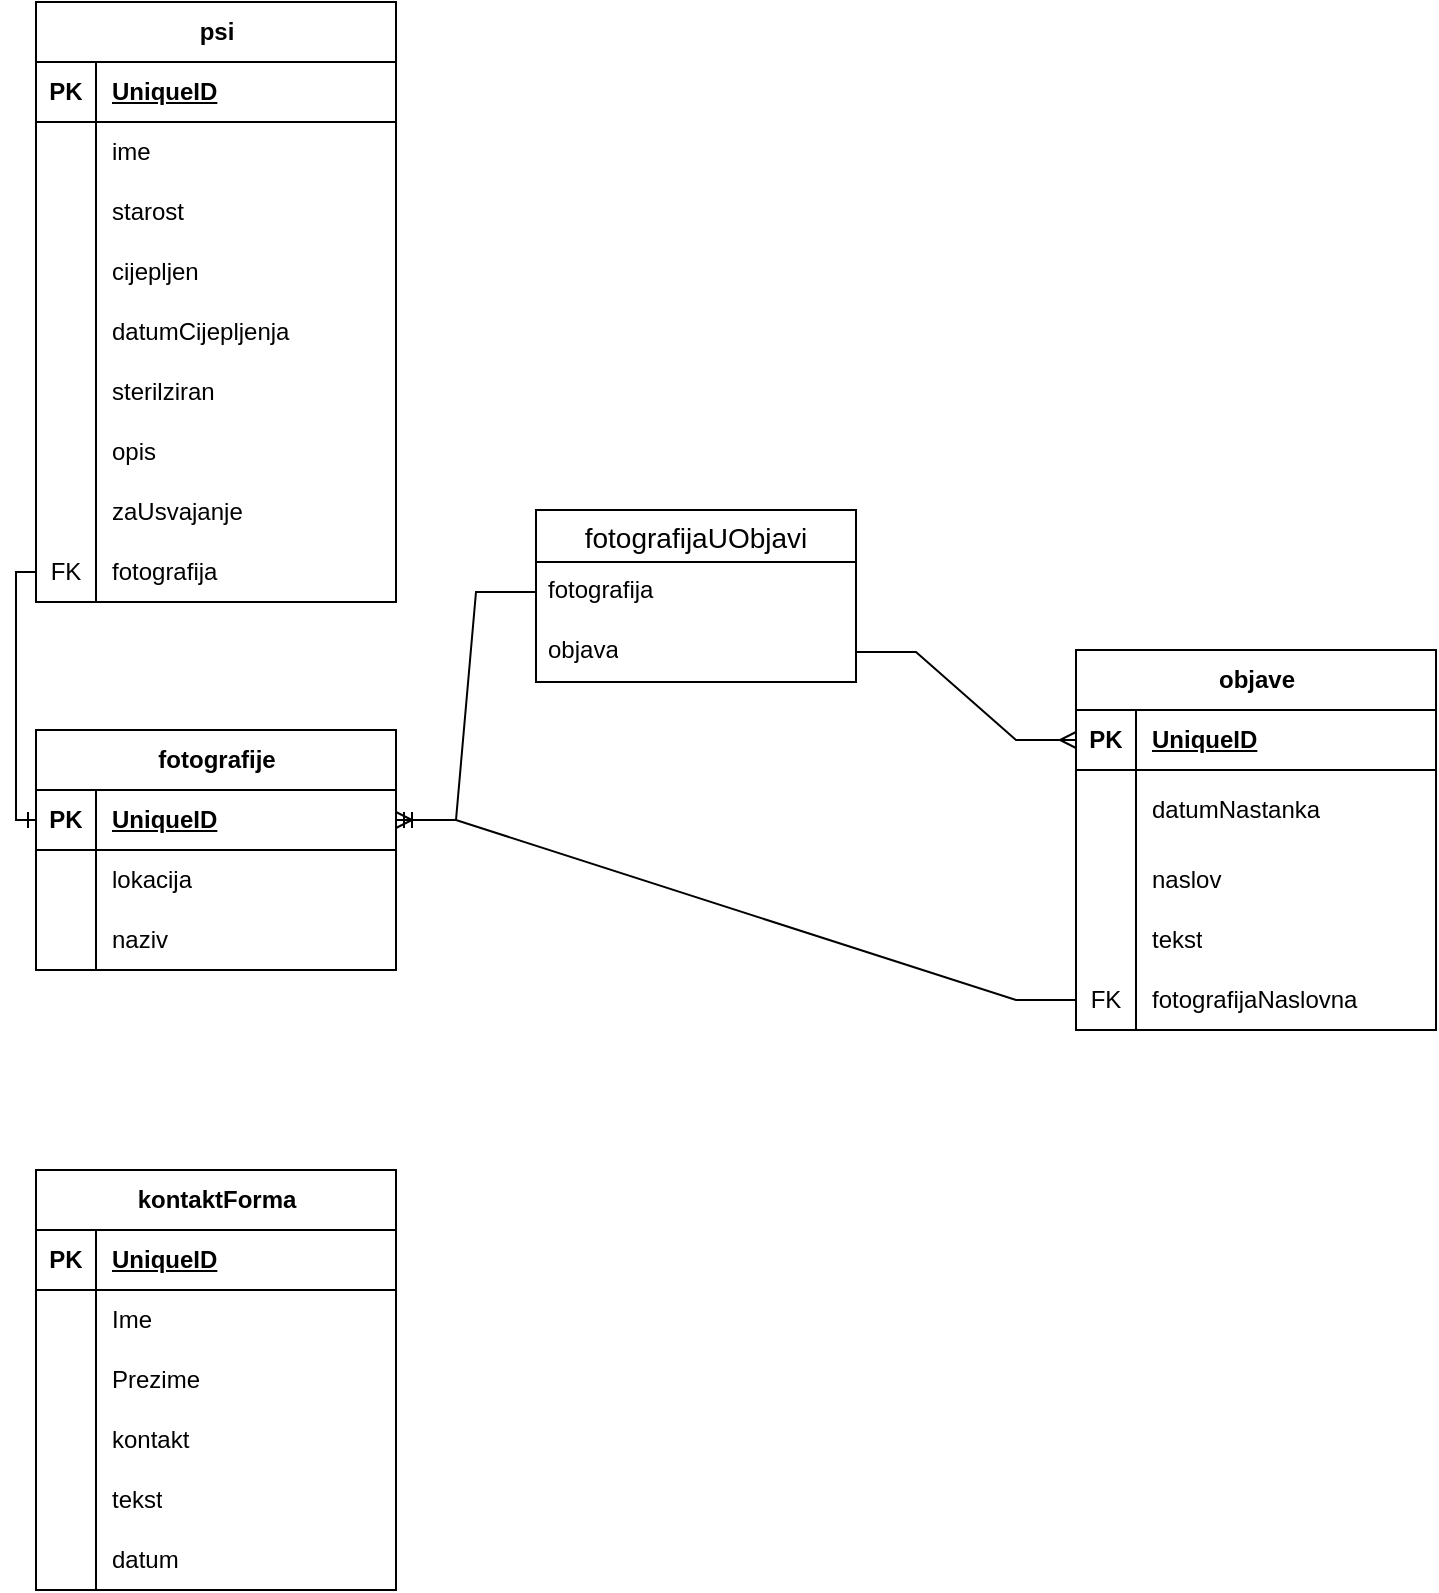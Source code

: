 <mxfile version="22.1.4" type="device">
  <diagram name="Page-1" id="zt7LKUpW4YC5Ss8sdEqn">
    <mxGraphModel dx="2893" dy="2314" grid="1" gridSize="10" guides="1" tooltips="1" connect="1" arrows="1" fold="1" page="1" pageScale="1" pageWidth="827" pageHeight="1169" math="0" shadow="0">
      <root>
        <mxCell id="0" />
        <mxCell id="1" parent="0" />
        <mxCell id="1pRRx4yvP8iFukdAIvlC-1" value="kontaktForma" style="shape=table;startSize=30;container=1;collapsible=1;childLayout=tableLayout;fixedRows=1;rowLines=0;fontStyle=1;align=center;resizeLast=1;html=1;" vertex="1" parent="1">
          <mxGeometry x="-60" width="180" height="210" as="geometry" />
        </mxCell>
        <mxCell id="1pRRx4yvP8iFukdAIvlC-2" value="" style="shape=tableRow;horizontal=0;startSize=0;swimlaneHead=0;swimlaneBody=0;fillColor=none;collapsible=0;dropTarget=0;points=[[0,0.5],[1,0.5]];portConstraint=eastwest;top=0;left=0;right=0;bottom=1;" vertex="1" parent="1pRRx4yvP8iFukdAIvlC-1">
          <mxGeometry y="30" width="180" height="30" as="geometry" />
        </mxCell>
        <mxCell id="1pRRx4yvP8iFukdAIvlC-3" value="PK" style="shape=partialRectangle;connectable=0;fillColor=none;top=0;left=0;bottom=0;right=0;fontStyle=1;overflow=hidden;whiteSpace=wrap;html=1;" vertex="1" parent="1pRRx4yvP8iFukdAIvlC-2">
          <mxGeometry width="30" height="30" as="geometry">
            <mxRectangle width="30" height="30" as="alternateBounds" />
          </mxGeometry>
        </mxCell>
        <mxCell id="1pRRx4yvP8iFukdAIvlC-4" value="UniqueID" style="shape=partialRectangle;connectable=0;fillColor=none;top=0;left=0;bottom=0;right=0;align=left;spacingLeft=6;fontStyle=5;overflow=hidden;whiteSpace=wrap;html=1;" vertex="1" parent="1pRRx4yvP8iFukdAIvlC-2">
          <mxGeometry x="30" width="150" height="30" as="geometry">
            <mxRectangle width="150" height="30" as="alternateBounds" />
          </mxGeometry>
        </mxCell>
        <mxCell id="1pRRx4yvP8iFukdAIvlC-5" value="" style="shape=tableRow;horizontal=0;startSize=0;swimlaneHead=0;swimlaneBody=0;fillColor=none;collapsible=0;dropTarget=0;points=[[0,0.5],[1,0.5]];portConstraint=eastwest;top=0;left=0;right=0;bottom=0;" vertex="1" parent="1pRRx4yvP8iFukdAIvlC-1">
          <mxGeometry y="60" width="180" height="30" as="geometry" />
        </mxCell>
        <mxCell id="1pRRx4yvP8iFukdAIvlC-6" value="" style="shape=partialRectangle;connectable=0;fillColor=none;top=0;left=0;bottom=0;right=0;editable=1;overflow=hidden;whiteSpace=wrap;html=1;" vertex="1" parent="1pRRx4yvP8iFukdAIvlC-5">
          <mxGeometry width="30" height="30" as="geometry">
            <mxRectangle width="30" height="30" as="alternateBounds" />
          </mxGeometry>
        </mxCell>
        <mxCell id="1pRRx4yvP8iFukdAIvlC-7" value="Ime" style="shape=partialRectangle;connectable=0;fillColor=none;top=0;left=0;bottom=0;right=0;align=left;spacingLeft=6;overflow=hidden;whiteSpace=wrap;html=1;" vertex="1" parent="1pRRx4yvP8iFukdAIvlC-5">
          <mxGeometry x="30" width="150" height="30" as="geometry">
            <mxRectangle width="150" height="30" as="alternateBounds" />
          </mxGeometry>
        </mxCell>
        <mxCell id="1pRRx4yvP8iFukdAIvlC-8" value="" style="shape=tableRow;horizontal=0;startSize=0;swimlaneHead=0;swimlaneBody=0;fillColor=none;collapsible=0;dropTarget=0;points=[[0,0.5],[1,0.5]];portConstraint=eastwest;top=0;left=0;right=0;bottom=0;" vertex="1" parent="1pRRx4yvP8iFukdAIvlC-1">
          <mxGeometry y="90" width="180" height="30" as="geometry" />
        </mxCell>
        <mxCell id="1pRRx4yvP8iFukdAIvlC-9" value="" style="shape=partialRectangle;connectable=0;fillColor=none;top=0;left=0;bottom=0;right=0;editable=1;overflow=hidden;whiteSpace=wrap;html=1;" vertex="1" parent="1pRRx4yvP8iFukdAIvlC-8">
          <mxGeometry width="30" height="30" as="geometry">
            <mxRectangle width="30" height="30" as="alternateBounds" />
          </mxGeometry>
        </mxCell>
        <mxCell id="1pRRx4yvP8iFukdAIvlC-10" value="Prezime" style="shape=partialRectangle;connectable=0;fillColor=none;top=0;left=0;bottom=0;right=0;align=left;spacingLeft=6;overflow=hidden;whiteSpace=wrap;html=1;" vertex="1" parent="1pRRx4yvP8iFukdAIvlC-8">
          <mxGeometry x="30" width="150" height="30" as="geometry">
            <mxRectangle width="150" height="30" as="alternateBounds" />
          </mxGeometry>
        </mxCell>
        <mxCell id="1pRRx4yvP8iFukdAIvlC-11" value="" style="shape=tableRow;horizontal=0;startSize=0;swimlaneHead=0;swimlaneBody=0;fillColor=none;collapsible=0;dropTarget=0;points=[[0,0.5],[1,0.5]];portConstraint=eastwest;top=0;left=0;right=0;bottom=0;" vertex="1" parent="1pRRx4yvP8iFukdAIvlC-1">
          <mxGeometry y="120" width="180" height="30" as="geometry" />
        </mxCell>
        <mxCell id="1pRRx4yvP8iFukdAIvlC-12" value="" style="shape=partialRectangle;connectable=0;fillColor=none;top=0;left=0;bottom=0;right=0;editable=1;overflow=hidden;whiteSpace=wrap;html=1;" vertex="1" parent="1pRRx4yvP8iFukdAIvlC-11">
          <mxGeometry width="30" height="30" as="geometry">
            <mxRectangle width="30" height="30" as="alternateBounds" />
          </mxGeometry>
        </mxCell>
        <mxCell id="1pRRx4yvP8iFukdAIvlC-13" value="kontakt" style="shape=partialRectangle;connectable=0;fillColor=none;top=0;left=0;bottom=0;right=0;align=left;spacingLeft=6;overflow=hidden;whiteSpace=wrap;html=1;" vertex="1" parent="1pRRx4yvP8iFukdAIvlC-11">
          <mxGeometry x="30" width="150" height="30" as="geometry">
            <mxRectangle width="150" height="30" as="alternateBounds" />
          </mxGeometry>
        </mxCell>
        <mxCell id="1pRRx4yvP8iFukdAIvlC-14" value="" style="shape=tableRow;horizontal=0;startSize=0;swimlaneHead=0;swimlaneBody=0;fillColor=none;collapsible=0;dropTarget=0;points=[[0,0.5],[1,0.5]];portConstraint=eastwest;top=0;left=0;right=0;bottom=0;" vertex="1" parent="1pRRx4yvP8iFukdAIvlC-1">
          <mxGeometry y="150" width="180" height="30" as="geometry" />
        </mxCell>
        <mxCell id="1pRRx4yvP8iFukdAIvlC-15" value="" style="shape=partialRectangle;connectable=0;fillColor=none;top=0;left=0;bottom=0;right=0;editable=1;overflow=hidden;whiteSpace=wrap;html=1;" vertex="1" parent="1pRRx4yvP8iFukdAIvlC-14">
          <mxGeometry width="30" height="30" as="geometry">
            <mxRectangle width="30" height="30" as="alternateBounds" />
          </mxGeometry>
        </mxCell>
        <mxCell id="1pRRx4yvP8iFukdAIvlC-16" value="tekst" style="shape=partialRectangle;connectable=0;fillColor=none;top=0;left=0;bottom=0;right=0;align=left;spacingLeft=6;overflow=hidden;whiteSpace=wrap;html=1;" vertex="1" parent="1pRRx4yvP8iFukdAIvlC-14">
          <mxGeometry x="30" width="150" height="30" as="geometry">
            <mxRectangle width="150" height="30" as="alternateBounds" />
          </mxGeometry>
        </mxCell>
        <mxCell id="1pRRx4yvP8iFukdAIvlC-30" value="" style="shape=tableRow;horizontal=0;startSize=0;swimlaneHead=0;swimlaneBody=0;fillColor=none;collapsible=0;dropTarget=0;points=[[0,0.5],[1,0.5]];portConstraint=eastwest;top=0;left=0;right=0;bottom=0;" vertex="1" parent="1pRRx4yvP8iFukdAIvlC-1">
          <mxGeometry y="180" width="180" height="30" as="geometry" />
        </mxCell>
        <mxCell id="1pRRx4yvP8iFukdAIvlC-31" value="" style="shape=partialRectangle;connectable=0;fillColor=none;top=0;left=0;bottom=0;right=0;editable=1;overflow=hidden;whiteSpace=wrap;html=1;" vertex="1" parent="1pRRx4yvP8iFukdAIvlC-30">
          <mxGeometry width="30" height="30" as="geometry">
            <mxRectangle width="30" height="30" as="alternateBounds" />
          </mxGeometry>
        </mxCell>
        <mxCell id="1pRRx4yvP8iFukdAIvlC-32" value="datum" style="shape=partialRectangle;connectable=0;fillColor=none;top=0;left=0;bottom=0;right=0;align=left;spacingLeft=6;overflow=hidden;whiteSpace=wrap;html=1;" vertex="1" parent="1pRRx4yvP8iFukdAIvlC-30">
          <mxGeometry x="30" width="150" height="30" as="geometry">
            <mxRectangle width="150" height="30" as="alternateBounds" />
          </mxGeometry>
        </mxCell>
        <mxCell id="1pRRx4yvP8iFukdAIvlC-17" value="objave" style="shape=table;startSize=30;container=1;collapsible=1;childLayout=tableLayout;fixedRows=1;rowLines=0;fontStyle=1;align=center;resizeLast=1;html=1;" vertex="1" parent="1">
          <mxGeometry x="460" y="-260" width="180" height="190" as="geometry" />
        </mxCell>
        <mxCell id="1pRRx4yvP8iFukdAIvlC-18" value="" style="shape=tableRow;horizontal=0;startSize=0;swimlaneHead=0;swimlaneBody=0;fillColor=none;collapsible=0;dropTarget=0;points=[[0,0.5],[1,0.5]];portConstraint=eastwest;top=0;left=0;right=0;bottom=1;" vertex="1" parent="1pRRx4yvP8iFukdAIvlC-17">
          <mxGeometry y="30" width="180" height="30" as="geometry" />
        </mxCell>
        <mxCell id="1pRRx4yvP8iFukdAIvlC-19" value="PK" style="shape=partialRectangle;connectable=0;fillColor=none;top=0;left=0;bottom=0;right=0;fontStyle=1;overflow=hidden;whiteSpace=wrap;html=1;" vertex="1" parent="1pRRx4yvP8iFukdAIvlC-18">
          <mxGeometry width="30" height="30" as="geometry">
            <mxRectangle width="30" height="30" as="alternateBounds" />
          </mxGeometry>
        </mxCell>
        <mxCell id="1pRRx4yvP8iFukdAIvlC-20" value="UniqueID" style="shape=partialRectangle;connectable=0;fillColor=none;top=0;left=0;bottom=0;right=0;align=left;spacingLeft=6;fontStyle=5;overflow=hidden;whiteSpace=wrap;html=1;" vertex="1" parent="1pRRx4yvP8iFukdAIvlC-18">
          <mxGeometry x="30" width="150" height="30" as="geometry">
            <mxRectangle width="150" height="30" as="alternateBounds" />
          </mxGeometry>
        </mxCell>
        <mxCell id="1pRRx4yvP8iFukdAIvlC-21" value="" style="shape=tableRow;horizontal=0;startSize=0;swimlaneHead=0;swimlaneBody=0;fillColor=none;collapsible=0;dropTarget=0;points=[[0,0.5],[1,0.5]];portConstraint=eastwest;top=0;left=0;right=0;bottom=0;" vertex="1" parent="1pRRx4yvP8iFukdAIvlC-17">
          <mxGeometry y="60" width="180" height="40" as="geometry" />
        </mxCell>
        <mxCell id="1pRRx4yvP8iFukdAIvlC-22" value="" style="shape=partialRectangle;connectable=0;fillColor=none;top=0;left=0;bottom=0;right=0;editable=1;overflow=hidden;whiteSpace=wrap;html=1;" vertex="1" parent="1pRRx4yvP8iFukdAIvlC-21">
          <mxGeometry width="30" height="40" as="geometry">
            <mxRectangle width="30" height="40" as="alternateBounds" />
          </mxGeometry>
        </mxCell>
        <mxCell id="1pRRx4yvP8iFukdAIvlC-23" value="datumNastanka" style="shape=partialRectangle;connectable=0;fillColor=none;top=0;left=0;bottom=0;right=0;align=left;spacingLeft=6;overflow=hidden;whiteSpace=wrap;html=1;" vertex="1" parent="1pRRx4yvP8iFukdAIvlC-21">
          <mxGeometry x="30" width="150" height="40" as="geometry">
            <mxRectangle width="150" height="40" as="alternateBounds" />
          </mxGeometry>
        </mxCell>
        <mxCell id="1pRRx4yvP8iFukdAIvlC-24" value="" style="shape=tableRow;horizontal=0;startSize=0;swimlaneHead=0;swimlaneBody=0;fillColor=none;collapsible=0;dropTarget=0;points=[[0,0.5],[1,0.5]];portConstraint=eastwest;top=0;left=0;right=0;bottom=0;" vertex="1" parent="1pRRx4yvP8iFukdAIvlC-17">
          <mxGeometry y="100" width="180" height="30" as="geometry" />
        </mxCell>
        <mxCell id="1pRRx4yvP8iFukdAIvlC-25" value="" style="shape=partialRectangle;connectable=0;fillColor=none;top=0;left=0;bottom=0;right=0;editable=1;overflow=hidden;whiteSpace=wrap;html=1;" vertex="1" parent="1pRRx4yvP8iFukdAIvlC-24">
          <mxGeometry width="30" height="30" as="geometry">
            <mxRectangle width="30" height="30" as="alternateBounds" />
          </mxGeometry>
        </mxCell>
        <mxCell id="1pRRx4yvP8iFukdAIvlC-26" value="naslov" style="shape=partialRectangle;connectable=0;fillColor=none;top=0;left=0;bottom=0;right=0;align=left;spacingLeft=6;overflow=hidden;whiteSpace=wrap;html=1;" vertex="1" parent="1pRRx4yvP8iFukdAIvlC-24">
          <mxGeometry x="30" width="150" height="30" as="geometry">
            <mxRectangle width="150" height="30" as="alternateBounds" />
          </mxGeometry>
        </mxCell>
        <mxCell id="1pRRx4yvP8iFukdAIvlC-27" value="" style="shape=tableRow;horizontal=0;startSize=0;swimlaneHead=0;swimlaneBody=0;fillColor=none;collapsible=0;dropTarget=0;points=[[0,0.5],[1,0.5]];portConstraint=eastwest;top=0;left=0;right=0;bottom=0;" vertex="1" parent="1pRRx4yvP8iFukdAIvlC-17">
          <mxGeometry y="130" width="180" height="30" as="geometry" />
        </mxCell>
        <mxCell id="1pRRx4yvP8iFukdAIvlC-28" value="" style="shape=partialRectangle;connectable=0;fillColor=none;top=0;left=0;bottom=0;right=0;editable=1;overflow=hidden;whiteSpace=wrap;html=1;" vertex="1" parent="1pRRx4yvP8iFukdAIvlC-27">
          <mxGeometry width="30" height="30" as="geometry">
            <mxRectangle width="30" height="30" as="alternateBounds" />
          </mxGeometry>
        </mxCell>
        <mxCell id="1pRRx4yvP8iFukdAIvlC-29" value="tekst" style="shape=partialRectangle;connectable=0;fillColor=none;top=0;left=0;bottom=0;right=0;align=left;spacingLeft=6;overflow=hidden;whiteSpace=wrap;html=1;" vertex="1" parent="1pRRx4yvP8iFukdAIvlC-27">
          <mxGeometry x="30" width="150" height="30" as="geometry">
            <mxRectangle width="150" height="30" as="alternateBounds" />
          </mxGeometry>
        </mxCell>
        <mxCell id="1pRRx4yvP8iFukdAIvlC-33" value="" style="shape=tableRow;horizontal=0;startSize=0;swimlaneHead=0;swimlaneBody=0;fillColor=none;collapsible=0;dropTarget=0;points=[[0,0.5],[1,0.5]];portConstraint=eastwest;top=0;left=0;right=0;bottom=0;" vertex="1" parent="1pRRx4yvP8iFukdAIvlC-17">
          <mxGeometry y="160" width="180" height="30" as="geometry" />
        </mxCell>
        <mxCell id="1pRRx4yvP8iFukdAIvlC-34" value="FK" style="shape=partialRectangle;connectable=0;fillColor=none;top=0;left=0;bottom=0;right=0;editable=1;overflow=hidden;whiteSpace=wrap;html=1;" vertex="1" parent="1pRRx4yvP8iFukdAIvlC-33">
          <mxGeometry width="30" height="30" as="geometry">
            <mxRectangle width="30" height="30" as="alternateBounds" />
          </mxGeometry>
        </mxCell>
        <mxCell id="1pRRx4yvP8iFukdAIvlC-35" value="fotografijaNaslovna" style="shape=partialRectangle;connectable=0;fillColor=none;top=0;left=0;bottom=0;right=0;align=left;spacingLeft=6;overflow=hidden;whiteSpace=wrap;html=1;" vertex="1" parent="1pRRx4yvP8iFukdAIvlC-33">
          <mxGeometry x="30" width="150" height="30" as="geometry">
            <mxRectangle width="150" height="30" as="alternateBounds" />
          </mxGeometry>
        </mxCell>
        <mxCell id="1pRRx4yvP8iFukdAIvlC-36" value="fotografije" style="shape=table;startSize=30;container=1;collapsible=1;childLayout=tableLayout;fixedRows=1;rowLines=0;fontStyle=1;align=center;resizeLast=1;html=1;" vertex="1" parent="1">
          <mxGeometry x="-60" y="-220" width="180" height="120" as="geometry" />
        </mxCell>
        <mxCell id="1pRRx4yvP8iFukdAIvlC-37" value="" style="shape=tableRow;horizontal=0;startSize=0;swimlaneHead=0;swimlaneBody=0;fillColor=none;collapsible=0;dropTarget=0;points=[[0,0.5],[1,0.5]];portConstraint=eastwest;top=0;left=0;right=0;bottom=1;" vertex="1" parent="1pRRx4yvP8iFukdAIvlC-36">
          <mxGeometry y="30" width="180" height="30" as="geometry" />
        </mxCell>
        <mxCell id="1pRRx4yvP8iFukdAIvlC-38" value="PK" style="shape=partialRectangle;connectable=0;fillColor=none;top=0;left=0;bottom=0;right=0;fontStyle=1;overflow=hidden;whiteSpace=wrap;html=1;" vertex="1" parent="1pRRx4yvP8iFukdAIvlC-37">
          <mxGeometry width="30" height="30" as="geometry">
            <mxRectangle width="30" height="30" as="alternateBounds" />
          </mxGeometry>
        </mxCell>
        <mxCell id="1pRRx4yvP8iFukdAIvlC-39" value="UniqueID" style="shape=partialRectangle;connectable=0;fillColor=none;top=0;left=0;bottom=0;right=0;align=left;spacingLeft=6;fontStyle=5;overflow=hidden;whiteSpace=wrap;html=1;" vertex="1" parent="1pRRx4yvP8iFukdAIvlC-37">
          <mxGeometry x="30" width="150" height="30" as="geometry">
            <mxRectangle width="150" height="30" as="alternateBounds" />
          </mxGeometry>
        </mxCell>
        <mxCell id="1pRRx4yvP8iFukdAIvlC-40" value="" style="shape=tableRow;horizontal=0;startSize=0;swimlaneHead=0;swimlaneBody=0;fillColor=none;collapsible=0;dropTarget=0;points=[[0,0.5],[1,0.5]];portConstraint=eastwest;top=0;left=0;right=0;bottom=0;" vertex="1" parent="1pRRx4yvP8iFukdAIvlC-36">
          <mxGeometry y="60" width="180" height="30" as="geometry" />
        </mxCell>
        <mxCell id="1pRRx4yvP8iFukdAIvlC-41" value="" style="shape=partialRectangle;connectable=0;fillColor=none;top=0;left=0;bottom=0;right=0;editable=1;overflow=hidden;whiteSpace=wrap;html=1;" vertex="1" parent="1pRRx4yvP8iFukdAIvlC-40">
          <mxGeometry width="30" height="30" as="geometry">
            <mxRectangle width="30" height="30" as="alternateBounds" />
          </mxGeometry>
        </mxCell>
        <mxCell id="1pRRx4yvP8iFukdAIvlC-42" value="lokacija" style="shape=partialRectangle;connectable=0;fillColor=none;top=0;left=0;bottom=0;right=0;align=left;spacingLeft=6;overflow=hidden;whiteSpace=wrap;html=1;" vertex="1" parent="1pRRx4yvP8iFukdAIvlC-40">
          <mxGeometry x="30" width="150" height="30" as="geometry">
            <mxRectangle width="150" height="30" as="alternateBounds" />
          </mxGeometry>
        </mxCell>
        <mxCell id="1pRRx4yvP8iFukdAIvlC-43" value="" style="shape=tableRow;horizontal=0;startSize=0;swimlaneHead=0;swimlaneBody=0;fillColor=none;collapsible=0;dropTarget=0;points=[[0,0.5],[1,0.5]];portConstraint=eastwest;top=0;left=0;right=0;bottom=0;" vertex="1" parent="1pRRx4yvP8iFukdAIvlC-36">
          <mxGeometry y="90" width="180" height="30" as="geometry" />
        </mxCell>
        <mxCell id="1pRRx4yvP8iFukdAIvlC-44" value="" style="shape=partialRectangle;connectable=0;fillColor=none;top=0;left=0;bottom=0;right=0;editable=1;overflow=hidden;whiteSpace=wrap;html=1;" vertex="1" parent="1pRRx4yvP8iFukdAIvlC-43">
          <mxGeometry width="30" height="30" as="geometry">
            <mxRectangle width="30" height="30" as="alternateBounds" />
          </mxGeometry>
        </mxCell>
        <mxCell id="1pRRx4yvP8iFukdAIvlC-45" value="naziv" style="shape=partialRectangle;connectable=0;fillColor=none;top=0;left=0;bottom=0;right=0;align=left;spacingLeft=6;overflow=hidden;whiteSpace=wrap;html=1;" vertex="1" parent="1pRRx4yvP8iFukdAIvlC-43">
          <mxGeometry x="30" width="150" height="30" as="geometry">
            <mxRectangle width="150" height="30" as="alternateBounds" />
          </mxGeometry>
        </mxCell>
        <mxCell id="1pRRx4yvP8iFukdAIvlC-52" value="fotografijaUObjavi" style="swimlane;fontStyle=0;childLayout=stackLayout;horizontal=1;startSize=26;horizontalStack=0;resizeParent=1;resizeParentMax=0;resizeLast=0;collapsible=1;marginBottom=0;align=center;fontSize=14;" vertex="1" parent="1">
          <mxGeometry x="190" y="-330" width="160" height="86" as="geometry" />
        </mxCell>
        <mxCell id="1pRRx4yvP8iFukdAIvlC-53" value="fotografija" style="text;strokeColor=none;fillColor=none;spacingLeft=4;spacingRight=4;overflow=hidden;rotatable=0;points=[[0,0.5],[1,0.5]];portConstraint=eastwest;fontSize=12;whiteSpace=wrap;html=1;" vertex="1" parent="1pRRx4yvP8iFukdAIvlC-52">
          <mxGeometry y="26" width="160" height="30" as="geometry" />
        </mxCell>
        <mxCell id="1pRRx4yvP8iFukdAIvlC-54" value="objava" style="text;strokeColor=none;fillColor=none;spacingLeft=4;spacingRight=4;overflow=hidden;rotatable=0;points=[[0,0.5],[1,0.5]];portConstraint=eastwest;fontSize=12;whiteSpace=wrap;html=1;" vertex="1" parent="1pRRx4yvP8iFukdAIvlC-52">
          <mxGeometry y="56" width="160" height="30" as="geometry" />
        </mxCell>
        <mxCell id="1pRRx4yvP8iFukdAIvlC-57" value="" style="edgeStyle=entityRelationEdgeStyle;fontSize=12;html=1;endArrow=ERmandOne;rounded=0;entryX=1;entryY=0.5;entryDx=0;entryDy=0;exitX=0;exitY=0.5;exitDx=0;exitDy=0;" edge="1" parent="1" source="1pRRx4yvP8iFukdAIvlC-33" target="1pRRx4yvP8iFukdAIvlC-37">
          <mxGeometry width="100" height="100" relative="1" as="geometry">
            <mxPoint x="150" y="20" as="sourcePoint" />
            <mxPoint x="250" y="-80" as="targetPoint" />
          </mxGeometry>
        </mxCell>
        <mxCell id="1pRRx4yvP8iFukdAIvlC-58" value="" style="edgeStyle=entityRelationEdgeStyle;fontSize=12;html=1;endArrow=ERmany;rounded=0;entryX=1;entryY=0.5;entryDx=0;entryDy=0;exitX=0;exitY=0.5;exitDx=0;exitDy=0;" edge="1" parent="1" source="1pRRx4yvP8iFukdAIvlC-53" target="1pRRx4yvP8iFukdAIvlC-37">
          <mxGeometry width="100" height="100" relative="1" as="geometry">
            <mxPoint x="110" y="30" as="sourcePoint" />
            <mxPoint x="190" y="-80" as="targetPoint" />
          </mxGeometry>
        </mxCell>
        <mxCell id="1pRRx4yvP8iFukdAIvlC-60" value="" style="edgeStyle=entityRelationEdgeStyle;fontSize=12;html=1;endArrow=ERmany;rounded=0;entryX=0;entryY=0.5;entryDx=0;entryDy=0;exitX=1;exitY=0.5;exitDx=0;exitDy=0;" edge="1" parent="1" source="1pRRx4yvP8iFukdAIvlC-54" target="1pRRx4yvP8iFukdAIvlC-18">
          <mxGeometry width="100" height="100" relative="1" as="geometry">
            <mxPoint x="300" y="-100" as="sourcePoint" />
            <mxPoint x="400" y="-200" as="targetPoint" />
          </mxGeometry>
        </mxCell>
        <mxCell id="1pRRx4yvP8iFukdAIvlC-64" value="psi" style="shape=table;startSize=30;container=1;collapsible=1;childLayout=tableLayout;fixedRows=1;rowLines=0;fontStyle=1;align=center;resizeLast=1;html=1;" vertex="1" parent="1">
          <mxGeometry x="-60" y="-584" width="180" height="300" as="geometry" />
        </mxCell>
        <mxCell id="1pRRx4yvP8iFukdAIvlC-65" value="" style="shape=tableRow;horizontal=0;startSize=0;swimlaneHead=0;swimlaneBody=0;fillColor=none;collapsible=0;dropTarget=0;points=[[0,0.5],[1,0.5]];portConstraint=eastwest;top=0;left=0;right=0;bottom=1;" vertex="1" parent="1pRRx4yvP8iFukdAIvlC-64">
          <mxGeometry y="30" width="180" height="30" as="geometry" />
        </mxCell>
        <mxCell id="1pRRx4yvP8iFukdAIvlC-66" value="PK" style="shape=partialRectangle;connectable=0;fillColor=none;top=0;left=0;bottom=0;right=0;fontStyle=1;overflow=hidden;whiteSpace=wrap;html=1;" vertex="1" parent="1pRRx4yvP8iFukdAIvlC-65">
          <mxGeometry width="30" height="30" as="geometry">
            <mxRectangle width="30" height="30" as="alternateBounds" />
          </mxGeometry>
        </mxCell>
        <mxCell id="1pRRx4yvP8iFukdAIvlC-67" value="UniqueID" style="shape=partialRectangle;connectable=0;fillColor=none;top=0;left=0;bottom=0;right=0;align=left;spacingLeft=6;fontStyle=5;overflow=hidden;whiteSpace=wrap;html=1;" vertex="1" parent="1pRRx4yvP8iFukdAIvlC-65">
          <mxGeometry x="30" width="150" height="30" as="geometry">
            <mxRectangle width="150" height="30" as="alternateBounds" />
          </mxGeometry>
        </mxCell>
        <mxCell id="1pRRx4yvP8iFukdAIvlC-68" value="" style="shape=tableRow;horizontal=0;startSize=0;swimlaneHead=0;swimlaneBody=0;fillColor=none;collapsible=0;dropTarget=0;points=[[0,0.5],[1,0.5]];portConstraint=eastwest;top=0;left=0;right=0;bottom=0;" vertex="1" parent="1pRRx4yvP8iFukdAIvlC-64">
          <mxGeometry y="60" width="180" height="30" as="geometry" />
        </mxCell>
        <mxCell id="1pRRx4yvP8iFukdAIvlC-69" value="" style="shape=partialRectangle;connectable=0;fillColor=none;top=0;left=0;bottom=0;right=0;editable=1;overflow=hidden;whiteSpace=wrap;html=1;" vertex="1" parent="1pRRx4yvP8iFukdAIvlC-68">
          <mxGeometry width="30" height="30" as="geometry">
            <mxRectangle width="30" height="30" as="alternateBounds" />
          </mxGeometry>
        </mxCell>
        <mxCell id="1pRRx4yvP8iFukdAIvlC-70" value="ime" style="shape=partialRectangle;connectable=0;fillColor=none;top=0;left=0;bottom=0;right=0;align=left;spacingLeft=6;overflow=hidden;whiteSpace=wrap;html=1;" vertex="1" parent="1pRRx4yvP8iFukdAIvlC-68">
          <mxGeometry x="30" width="150" height="30" as="geometry">
            <mxRectangle width="150" height="30" as="alternateBounds" />
          </mxGeometry>
        </mxCell>
        <mxCell id="1pRRx4yvP8iFukdAIvlC-71" value="" style="shape=tableRow;horizontal=0;startSize=0;swimlaneHead=0;swimlaneBody=0;fillColor=none;collapsible=0;dropTarget=0;points=[[0,0.5],[1,0.5]];portConstraint=eastwest;top=0;left=0;right=0;bottom=0;" vertex="1" parent="1pRRx4yvP8iFukdAIvlC-64">
          <mxGeometry y="90" width="180" height="30" as="geometry" />
        </mxCell>
        <mxCell id="1pRRx4yvP8iFukdAIvlC-72" value="" style="shape=partialRectangle;connectable=0;fillColor=none;top=0;left=0;bottom=0;right=0;editable=1;overflow=hidden;whiteSpace=wrap;html=1;" vertex="1" parent="1pRRx4yvP8iFukdAIvlC-71">
          <mxGeometry width="30" height="30" as="geometry">
            <mxRectangle width="30" height="30" as="alternateBounds" />
          </mxGeometry>
        </mxCell>
        <mxCell id="1pRRx4yvP8iFukdAIvlC-73" value="starost" style="shape=partialRectangle;connectable=0;fillColor=none;top=0;left=0;bottom=0;right=0;align=left;spacingLeft=6;overflow=hidden;whiteSpace=wrap;html=1;" vertex="1" parent="1pRRx4yvP8iFukdAIvlC-71">
          <mxGeometry x="30" width="150" height="30" as="geometry">
            <mxRectangle width="150" height="30" as="alternateBounds" />
          </mxGeometry>
        </mxCell>
        <mxCell id="1pRRx4yvP8iFukdAIvlC-74" value="" style="shape=tableRow;horizontal=0;startSize=0;swimlaneHead=0;swimlaneBody=0;fillColor=none;collapsible=0;dropTarget=0;points=[[0,0.5],[1,0.5]];portConstraint=eastwest;top=0;left=0;right=0;bottom=0;" vertex="1" parent="1pRRx4yvP8iFukdAIvlC-64">
          <mxGeometry y="120" width="180" height="30" as="geometry" />
        </mxCell>
        <mxCell id="1pRRx4yvP8iFukdAIvlC-75" value="" style="shape=partialRectangle;connectable=0;fillColor=none;top=0;left=0;bottom=0;right=0;editable=1;overflow=hidden;whiteSpace=wrap;html=1;" vertex="1" parent="1pRRx4yvP8iFukdAIvlC-74">
          <mxGeometry width="30" height="30" as="geometry">
            <mxRectangle width="30" height="30" as="alternateBounds" />
          </mxGeometry>
        </mxCell>
        <mxCell id="1pRRx4yvP8iFukdAIvlC-76" value="cijepljen" style="shape=partialRectangle;connectable=0;fillColor=none;top=0;left=0;bottom=0;right=0;align=left;spacingLeft=6;overflow=hidden;whiteSpace=wrap;html=1;" vertex="1" parent="1pRRx4yvP8iFukdAIvlC-74">
          <mxGeometry x="30" width="150" height="30" as="geometry">
            <mxRectangle width="150" height="30" as="alternateBounds" />
          </mxGeometry>
        </mxCell>
        <mxCell id="1pRRx4yvP8iFukdAIvlC-77" value="" style="shape=tableRow;horizontal=0;startSize=0;swimlaneHead=0;swimlaneBody=0;fillColor=none;collapsible=0;dropTarget=0;points=[[0,0.5],[1,0.5]];portConstraint=eastwest;top=0;left=0;right=0;bottom=0;" vertex="1" parent="1pRRx4yvP8iFukdAIvlC-64">
          <mxGeometry y="150" width="180" height="30" as="geometry" />
        </mxCell>
        <mxCell id="1pRRx4yvP8iFukdAIvlC-78" value="" style="shape=partialRectangle;connectable=0;fillColor=none;top=0;left=0;bottom=0;right=0;editable=1;overflow=hidden;whiteSpace=wrap;html=1;" vertex="1" parent="1pRRx4yvP8iFukdAIvlC-77">
          <mxGeometry width="30" height="30" as="geometry">
            <mxRectangle width="30" height="30" as="alternateBounds" />
          </mxGeometry>
        </mxCell>
        <mxCell id="1pRRx4yvP8iFukdAIvlC-79" value="datumCijepljenja" style="shape=partialRectangle;connectable=0;fillColor=none;top=0;left=0;bottom=0;right=0;align=left;spacingLeft=6;overflow=hidden;whiteSpace=wrap;html=1;" vertex="1" parent="1pRRx4yvP8iFukdAIvlC-77">
          <mxGeometry x="30" width="150" height="30" as="geometry">
            <mxRectangle width="150" height="30" as="alternateBounds" />
          </mxGeometry>
        </mxCell>
        <mxCell id="1pRRx4yvP8iFukdAIvlC-80" value="" style="shape=tableRow;horizontal=0;startSize=0;swimlaneHead=0;swimlaneBody=0;fillColor=none;collapsible=0;dropTarget=0;points=[[0,0.5],[1,0.5]];portConstraint=eastwest;top=0;left=0;right=0;bottom=0;" vertex="1" parent="1pRRx4yvP8iFukdAIvlC-64">
          <mxGeometry y="180" width="180" height="30" as="geometry" />
        </mxCell>
        <mxCell id="1pRRx4yvP8iFukdAIvlC-81" value="" style="shape=partialRectangle;connectable=0;fillColor=none;top=0;left=0;bottom=0;right=0;editable=1;overflow=hidden;whiteSpace=wrap;html=1;" vertex="1" parent="1pRRx4yvP8iFukdAIvlC-80">
          <mxGeometry width="30" height="30" as="geometry">
            <mxRectangle width="30" height="30" as="alternateBounds" />
          </mxGeometry>
        </mxCell>
        <mxCell id="1pRRx4yvP8iFukdAIvlC-82" value="sterilziran" style="shape=partialRectangle;connectable=0;fillColor=none;top=0;left=0;bottom=0;right=0;align=left;spacingLeft=6;overflow=hidden;whiteSpace=wrap;html=1;" vertex="1" parent="1pRRx4yvP8iFukdAIvlC-80">
          <mxGeometry x="30" width="150" height="30" as="geometry">
            <mxRectangle width="150" height="30" as="alternateBounds" />
          </mxGeometry>
        </mxCell>
        <mxCell id="1pRRx4yvP8iFukdAIvlC-83" value="" style="shape=tableRow;horizontal=0;startSize=0;swimlaneHead=0;swimlaneBody=0;fillColor=none;collapsible=0;dropTarget=0;points=[[0,0.5],[1,0.5]];portConstraint=eastwest;top=0;left=0;right=0;bottom=0;" vertex="1" parent="1pRRx4yvP8iFukdAIvlC-64">
          <mxGeometry y="210" width="180" height="30" as="geometry" />
        </mxCell>
        <mxCell id="1pRRx4yvP8iFukdAIvlC-84" value="" style="shape=partialRectangle;connectable=0;fillColor=none;top=0;left=0;bottom=0;right=0;editable=1;overflow=hidden;whiteSpace=wrap;html=1;" vertex="1" parent="1pRRx4yvP8iFukdAIvlC-83">
          <mxGeometry width="30" height="30" as="geometry">
            <mxRectangle width="30" height="30" as="alternateBounds" />
          </mxGeometry>
        </mxCell>
        <mxCell id="1pRRx4yvP8iFukdAIvlC-85" value="opis" style="shape=partialRectangle;connectable=0;fillColor=none;top=0;left=0;bottom=0;right=0;align=left;spacingLeft=6;overflow=hidden;whiteSpace=wrap;html=1;" vertex="1" parent="1pRRx4yvP8iFukdAIvlC-83">
          <mxGeometry x="30" width="150" height="30" as="geometry">
            <mxRectangle width="150" height="30" as="alternateBounds" />
          </mxGeometry>
        </mxCell>
        <mxCell id="1pRRx4yvP8iFukdAIvlC-92" value="" style="shape=tableRow;horizontal=0;startSize=0;swimlaneHead=0;swimlaneBody=0;fillColor=none;collapsible=0;dropTarget=0;points=[[0,0.5],[1,0.5]];portConstraint=eastwest;top=0;left=0;right=0;bottom=0;" vertex="1" parent="1pRRx4yvP8iFukdAIvlC-64">
          <mxGeometry y="240" width="180" height="30" as="geometry" />
        </mxCell>
        <mxCell id="1pRRx4yvP8iFukdAIvlC-93" value="" style="shape=partialRectangle;connectable=0;fillColor=none;top=0;left=0;bottom=0;right=0;editable=1;overflow=hidden;whiteSpace=wrap;html=1;" vertex="1" parent="1pRRx4yvP8iFukdAIvlC-92">
          <mxGeometry width="30" height="30" as="geometry">
            <mxRectangle width="30" height="30" as="alternateBounds" />
          </mxGeometry>
        </mxCell>
        <mxCell id="1pRRx4yvP8iFukdAIvlC-94" value="zaUsvajanje" style="shape=partialRectangle;connectable=0;fillColor=none;top=0;left=0;bottom=0;right=0;align=left;spacingLeft=6;overflow=hidden;whiteSpace=wrap;html=1;" vertex="1" parent="1pRRx4yvP8iFukdAIvlC-92">
          <mxGeometry x="30" width="150" height="30" as="geometry">
            <mxRectangle width="150" height="30" as="alternateBounds" />
          </mxGeometry>
        </mxCell>
        <mxCell id="1pRRx4yvP8iFukdAIvlC-99" value="" style="shape=tableRow;horizontal=0;startSize=0;swimlaneHead=0;swimlaneBody=0;fillColor=none;collapsible=0;dropTarget=0;points=[[0,0.5],[1,0.5]];portConstraint=eastwest;top=0;left=0;right=0;bottom=0;" vertex="1" parent="1pRRx4yvP8iFukdAIvlC-64">
          <mxGeometry y="270" width="180" height="30" as="geometry" />
        </mxCell>
        <mxCell id="1pRRx4yvP8iFukdAIvlC-100" value="FK" style="shape=partialRectangle;connectable=0;fillColor=none;top=0;left=0;bottom=0;right=0;editable=1;overflow=hidden;whiteSpace=wrap;html=1;" vertex="1" parent="1pRRx4yvP8iFukdAIvlC-99">
          <mxGeometry width="30" height="30" as="geometry">
            <mxRectangle width="30" height="30" as="alternateBounds" />
          </mxGeometry>
        </mxCell>
        <mxCell id="1pRRx4yvP8iFukdAIvlC-101" value="fotografija" style="shape=partialRectangle;connectable=0;fillColor=none;top=0;left=0;bottom=0;right=0;align=left;spacingLeft=6;overflow=hidden;whiteSpace=wrap;html=1;" vertex="1" parent="1pRRx4yvP8iFukdAIvlC-99">
          <mxGeometry x="30" width="150" height="30" as="geometry">
            <mxRectangle width="150" height="30" as="alternateBounds" />
          </mxGeometry>
        </mxCell>
        <mxCell id="1pRRx4yvP8iFukdAIvlC-102" value="" style="edgeStyle=orthogonalEdgeStyle;fontSize=12;html=1;endArrow=ERone;endFill=1;rounded=0;entryX=0;entryY=0.5;entryDx=0;entryDy=0;exitX=0;exitY=0.5;exitDx=0;exitDy=0;" edge="1" parent="1" source="1pRRx4yvP8iFukdAIvlC-99" target="1pRRx4yvP8iFukdAIvlC-37">
          <mxGeometry width="100" height="100" relative="1" as="geometry">
            <mxPoint x="-280" y="-60" as="sourcePoint" />
            <mxPoint x="-180" y="-160" as="targetPoint" />
          </mxGeometry>
        </mxCell>
      </root>
    </mxGraphModel>
  </diagram>
</mxfile>
